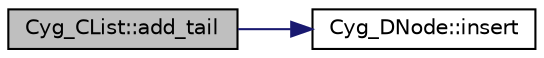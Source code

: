 digraph "Cyg_CList::add_tail"
{
  edge [fontname="Helvetica",fontsize="10",labelfontname="Helvetica",labelfontsize="10"];
  node [fontname="Helvetica",fontsize="10",shape=record];
  rankdir="LR";
  Node1 [label="Cyg_CList::add_tail",height=0.2,width=0.4,color="black", fillcolor="grey75", style="filled" fontcolor="black"];
  Node1 -> Node2 [color="midnightblue",fontsize="10",style="solid",fontname="Helvetica"];
  Node2 [label="Cyg_DNode::insert",height=0.2,width=0.4,color="black", fillcolor="white", style="filled",URL="$class_cyg___d_node.html#af06f745246ea0f74a57135e192b19108"];
}
